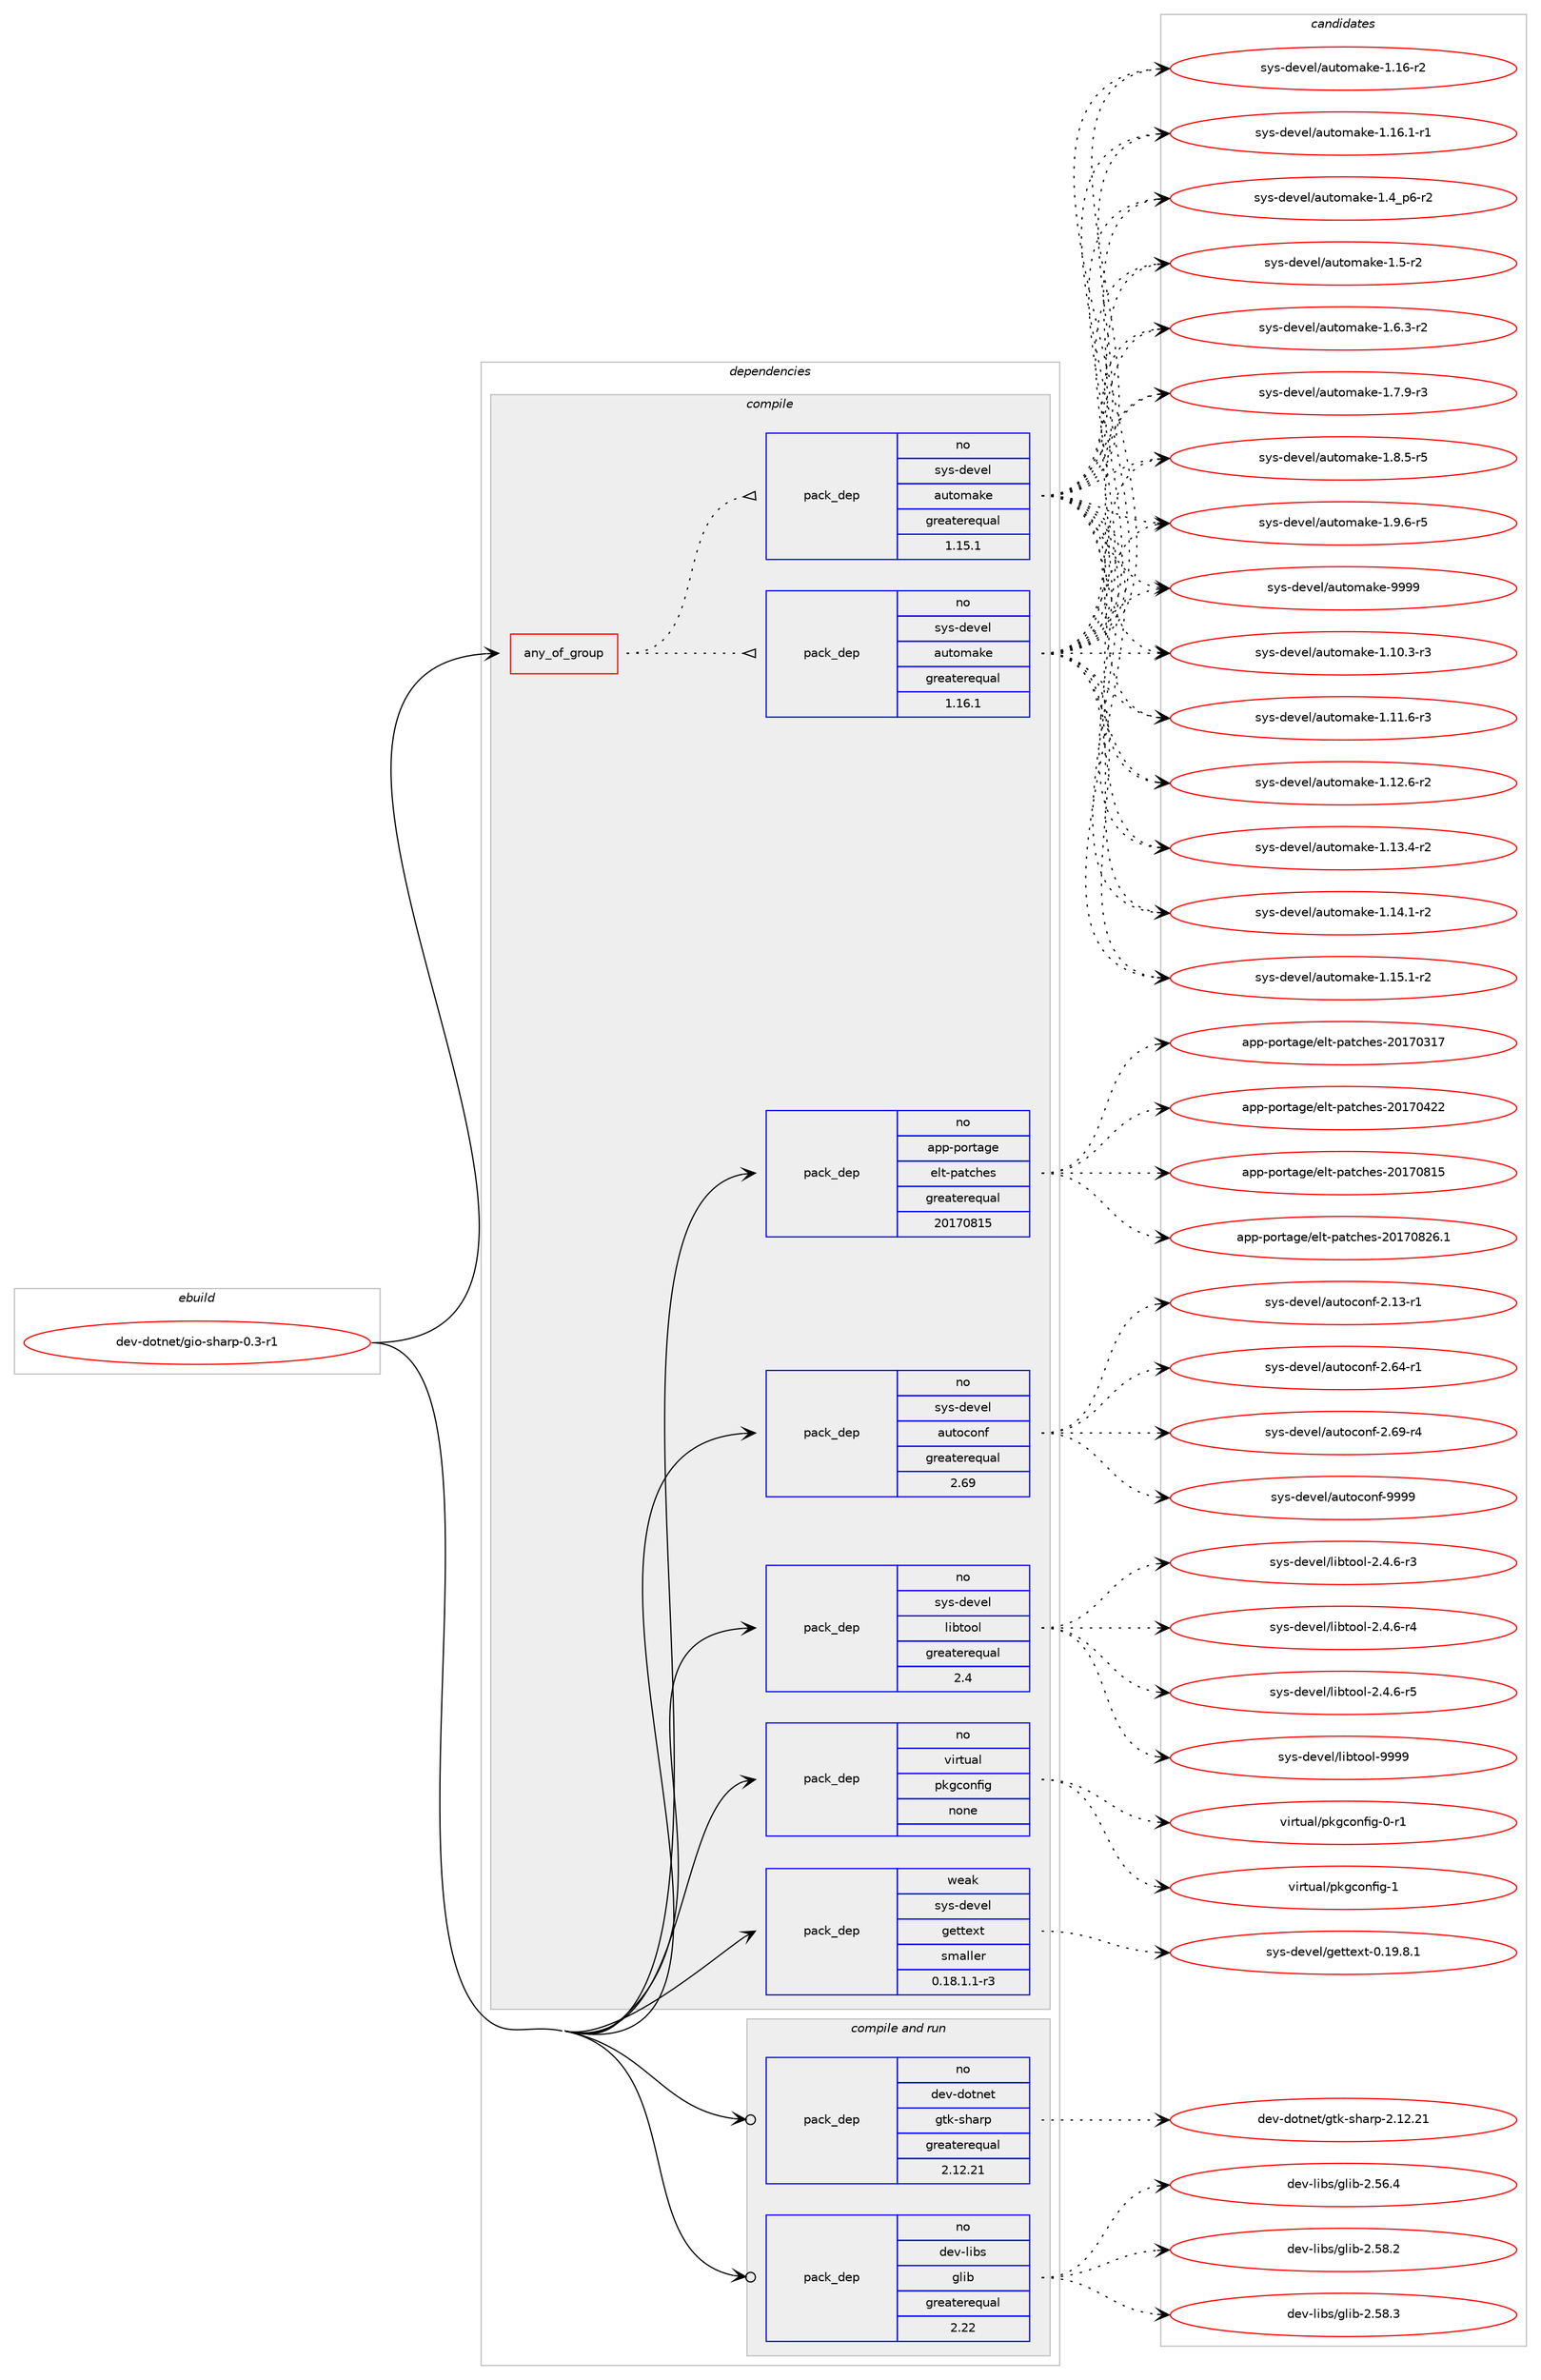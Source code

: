 digraph prolog {

# *************
# Graph options
# *************

newrank=true;
concentrate=true;
compound=true;
graph [rankdir=LR,fontname=Helvetica,fontsize=10,ranksep=1.5];#, ranksep=2.5, nodesep=0.2];
edge  [arrowhead=vee];
node  [fontname=Helvetica,fontsize=10];

# **********
# The ebuild
# **********

subgraph cluster_leftcol {
color=gray;
rank=same;
label=<<i>ebuild</i>>;
id [label="dev-dotnet/gio-sharp-0.3-r1", color=red, width=4, href="../dev-dotnet/gio-sharp-0.3-r1.svg"];
}

# ****************
# The dependencies
# ****************

subgraph cluster_midcol {
color=gray;
label=<<i>dependencies</i>>;
subgraph cluster_compile {
fillcolor="#eeeeee";
style=filled;
label=<<i>compile</i>>;
subgraph any20445 {
dependency1323174 [label=<<TABLE BORDER="0" CELLBORDER="1" CELLSPACING="0" CELLPADDING="4"><TR><TD CELLPADDING="10">any_of_group</TD></TR></TABLE>>, shape=none, color=red];subgraph pack944051 {
dependency1323175 [label=<<TABLE BORDER="0" CELLBORDER="1" CELLSPACING="0" CELLPADDING="4" WIDTH="220"><TR><TD ROWSPAN="6" CELLPADDING="30">pack_dep</TD></TR><TR><TD WIDTH="110">no</TD></TR><TR><TD>sys-devel</TD></TR><TR><TD>automake</TD></TR><TR><TD>greaterequal</TD></TR><TR><TD>1.16.1</TD></TR></TABLE>>, shape=none, color=blue];
}
dependency1323174:e -> dependency1323175:w [weight=20,style="dotted",arrowhead="oinv"];
subgraph pack944052 {
dependency1323176 [label=<<TABLE BORDER="0" CELLBORDER="1" CELLSPACING="0" CELLPADDING="4" WIDTH="220"><TR><TD ROWSPAN="6" CELLPADDING="30">pack_dep</TD></TR><TR><TD WIDTH="110">no</TD></TR><TR><TD>sys-devel</TD></TR><TR><TD>automake</TD></TR><TR><TD>greaterequal</TD></TR><TR><TD>1.15.1</TD></TR></TABLE>>, shape=none, color=blue];
}
dependency1323174:e -> dependency1323176:w [weight=20,style="dotted",arrowhead="oinv"];
}
id:e -> dependency1323174:w [weight=20,style="solid",arrowhead="vee"];
subgraph pack944053 {
dependency1323177 [label=<<TABLE BORDER="0" CELLBORDER="1" CELLSPACING="0" CELLPADDING="4" WIDTH="220"><TR><TD ROWSPAN="6" CELLPADDING="30">pack_dep</TD></TR><TR><TD WIDTH="110">no</TD></TR><TR><TD>app-portage</TD></TR><TR><TD>elt-patches</TD></TR><TR><TD>greaterequal</TD></TR><TR><TD>20170815</TD></TR></TABLE>>, shape=none, color=blue];
}
id:e -> dependency1323177:w [weight=20,style="solid",arrowhead="vee"];
subgraph pack944054 {
dependency1323178 [label=<<TABLE BORDER="0" CELLBORDER="1" CELLSPACING="0" CELLPADDING="4" WIDTH="220"><TR><TD ROWSPAN="6" CELLPADDING="30">pack_dep</TD></TR><TR><TD WIDTH="110">no</TD></TR><TR><TD>sys-devel</TD></TR><TR><TD>autoconf</TD></TR><TR><TD>greaterequal</TD></TR><TR><TD>2.69</TD></TR></TABLE>>, shape=none, color=blue];
}
id:e -> dependency1323178:w [weight=20,style="solid",arrowhead="vee"];
subgraph pack944055 {
dependency1323179 [label=<<TABLE BORDER="0" CELLBORDER="1" CELLSPACING="0" CELLPADDING="4" WIDTH="220"><TR><TD ROWSPAN="6" CELLPADDING="30">pack_dep</TD></TR><TR><TD WIDTH="110">no</TD></TR><TR><TD>sys-devel</TD></TR><TR><TD>libtool</TD></TR><TR><TD>greaterequal</TD></TR><TR><TD>2.4</TD></TR></TABLE>>, shape=none, color=blue];
}
id:e -> dependency1323179:w [weight=20,style="solid",arrowhead="vee"];
subgraph pack944056 {
dependency1323180 [label=<<TABLE BORDER="0" CELLBORDER="1" CELLSPACING="0" CELLPADDING="4" WIDTH="220"><TR><TD ROWSPAN="6" CELLPADDING="30">pack_dep</TD></TR><TR><TD WIDTH="110">no</TD></TR><TR><TD>virtual</TD></TR><TR><TD>pkgconfig</TD></TR><TR><TD>none</TD></TR><TR><TD></TD></TR></TABLE>>, shape=none, color=blue];
}
id:e -> dependency1323180:w [weight=20,style="solid",arrowhead="vee"];
subgraph pack944057 {
dependency1323181 [label=<<TABLE BORDER="0" CELLBORDER="1" CELLSPACING="0" CELLPADDING="4" WIDTH="220"><TR><TD ROWSPAN="6" CELLPADDING="30">pack_dep</TD></TR><TR><TD WIDTH="110">weak</TD></TR><TR><TD>sys-devel</TD></TR><TR><TD>gettext</TD></TR><TR><TD>smaller</TD></TR><TR><TD>0.18.1.1-r3</TD></TR></TABLE>>, shape=none, color=blue];
}
id:e -> dependency1323181:w [weight=20,style="solid",arrowhead="vee"];
}
subgraph cluster_compileandrun {
fillcolor="#eeeeee";
style=filled;
label=<<i>compile and run</i>>;
subgraph pack944058 {
dependency1323182 [label=<<TABLE BORDER="0" CELLBORDER="1" CELLSPACING="0" CELLPADDING="4" WIDTH="220"><TR><TD ROWSPAN="6" CELLPADDING="30">pack_dep</TD></TR><TR><TD WIDTH="110">no</TD></TR><TR><TD>dev-dotnet</TD></TR><TR><TD>gtk-sharp</TD></TR><TR><TD>greaterequal</TD></TR><TR><TD>2.12.21</TD></TR></TABLE>>, shape=none, color=blue];
}
id:e -> dependency1323182:w [weight=20,style="solid",arrowhead="odotvee"];
subgraph pack944059 {
dependency1323183 [label=<<TABLE BORDER="0" CELLBORDER="1" CELLSPACING="0" CELLPADDING="4" WIDTH="220"><TR><TD ROWSPAN="6" CELLPADDING="30">pack_dep</TD></TR><TR><TD WIDTH="110">no</TD></TR><TR><TD>dev-libs</TD></TR><TR><TD>glib</TD></TR><TR><TD>greaterequal</TD></TR><TR><TD>2.22</TD></TR></TABLE>>, shape=none, color=blue];
}
id:e -> dependency1323183:w [weight=20,style="solid",arrowhead="odotvee"];
}
subgraph cluster_run {
fillcolor="#eeeeee";
style=filled;
label=<<i>run</i>>;
}
}

# **************
# The candidates
# **************

subgraph cluster_choices {
rank=same;
color=gray;
label=<<i>candidates</i>>;

subgraph choice944051 {
color=black;
nodesep=1;
choice11512111545100101118101108479711711611110997107101454946494846514511451 [label="sys-devel/automake-1.10.3-r3", color=red, width=4,href="../sys-devel/automake-1.10.3-r3.svg"];
choice11512111545100101118101108479711711611110997107101454946494946544511451 [label="sys-devel/automake-1.11.6-r3", color=red, width=4,href="../sys-devel/automake-1.11.6-r3.svg"];
choice11512111545100101118101108479711711611110997107101454946495046544511450 [label="sys-devel/automake-1.12.6-r2", color=red, width=4,href="../sys-devel/automake-1.12.6-r2.svg"];
choice11512111545100101118101108479711711611110997107101454946495146524511450 [label="sys-devel/automake-1.13.4-r2", color=red, width=4,href="../sys-devel/automake-1.13.4-r2.svg"];
choice11512111545100101118101108479711711611110997107101454946495246494511450 [label="sys-devel/automake-1.14.1-r2", color=red, width=4,href="../sys-devel/automake-1.14.1-r2.svg"];
choice11512111545100101118101108479711711611110997107101454946495346494511450 [label="sys-devel/automake-1.15.1-r2", color=red, width=4,href="../sys-devel/automake-1.15.1-r2.svg"];
choice1151211154510010111810110847971171161111099710710145494649544511450 [label="sys-devel/automake-1.16-r2", color=red, width=4,href="../sys-devel/automake-1.16-r2.svg"];
choice11512111545100101118101108479711711611110997107101454946495446494511449 [label="sys-devel/automake-1.16.1-r1", color=red, width=4,href="../sys-devel/automake-1.16.1-r1.svg"];
choice115121115451001011181011084797117116111109971071014549465295112544511450 [label="sys-devel/automake-1.4_p6-r2", color=red, width=4,href="../sys-devel/automake-1.4_p6-r2.svg"];
choice11512111545100101118101108479711711611110997107101454946534511450 [label="sys-devel/automake-1.5-r2", color=red, width=4,href="../sys-devel/automake-1.5-r2.svg"];
choice115121115451001011181011084797117116111109971071014549465446514511450 [label="sys-devel/automake-1.6.3-r2", color=red, width=4,href="../sys-devel/automake-1.6.3-r2.svg"];
choice115121115451001011181011084797117116111109971071014549465546574511451 [label="sys-devel/automake-1.7.9-r3", color=red, width=4,href="../sys-devel/automake-1.7.9-r3.svg"];
choice115121115451001011181011084797117116111109971071014549465646534511453 [label="sys-devel/automake-1.8.5-r5", color=red, width=4,href="../sys-devel/automake-1.8.5-r5.svg"];
choice115121115451001011181011084797117116111109971071014549465746544511453 [label="sys-devel/automake-1.9.6-r5", color=red, width=4,href="../sys-devel/automake-1.9.6-r5.svg"];
choice115121115451001011181011084797117116111109971071014557575757 [label="sys-devel/automake-9999", color=red, width=4,href="../sys-devel/automake-9999.svg"];
dependency1323175:e -> choice11512111545100101118101108479711711611110997107101454946494846514511451:w [style=dotted,weight="100"];
dependency1323175:e -> choice11512111545100101118101108479711711611110997107101454946494946544511451:w [style=dotted,weight="100"];
dependency1323175:e -> choice11512111545100101118101108479711711611110997107101454946495046544511450:w [style=dotted,weight="100"];
dependency1323175:e -> choice11512111545100101118101108479711711611110997107101454946495146524511450:w [style=dotted,weight="100"];
dependency1323175:e -> choice11512111545100101118101108479711711611110997107101454946495246494511450:w [style=dotted,weight="100"];
dependency1323175:e -> choice11512111545100101118101108479711711611110997107101454946495346494511450:w [style=dotted,weight="100"];
dependency1323175:e -> choice1151211154510010111810110847971171161111099710710145494649544511450:w [style=dotted,weight="100"];
dependency1323175:e -> choice11512111545100101118101108479711711611110997107101454946495446494511449:w [style=dotted,weight="100"];
dependency1323175:e -> choice115121115451001011181011084797117116111109971071014549465295112544511450:w [style=dotted,weight="100"];
dependency1323175:e -> choice11512111545100101118101108479711711611110997107101454946534511450:w [style=dotted,weight="100"];
dependency1323175:e -> choice115121115451001011181011084797117116111109971071014549465446514511450:w [style=dotted,weight="100"];
dependency1323175:e -> choice115121115451001011181011084797117116111109971071014549465546574511451:w [style=dotted,weight="100"];
dependency1323175:e -> choice115121115451001011181011084797117116111109971071014549465646534511453:w [style=dotted,weight="100"];
dependency1323175:e -> choice115121115451001011181011084797117116111109971071014549465746544511453:w [style=dotted,weight="100"];
dependency1323175:e -> choice115121115451001011181011084797117116111109971071014557575757:w [style=dotted,weight="100"];
}
subgraph choice944052 {
color=black;
nodesep=1;
choice11512111545100101118101108479711711611110997107101454946494846514511451 [label="sys-devel/automake-1.10.3-r3", color=red, width=4,href="../sys-devel/automake-1.10.3-r3.svg"];
choice11512111545100101118101108479711711611110997107101454946494946544511451 [label="sys-devel/automake-1.11.6-r3", color=red, width=4,href="../sys-devel/automake-1.11.6-r3.svg"];
choice11512111545100101118101108479711711611110997107101454946495046544511450 [label="sys-devel/automake-1.12.6-r2", color=red, width=4,href="../sys-devel/automake-1.12.6-r2.svg"];
choice11512111545100101118101108479711711611110997107101454946495146524511450 [label="sys-devel/automake-1.13.4-r2", color=red, width=4,href="../sys-devel/automake-1.13.4-r2.svg"];
choice11512111545100101118101108479711711611110997107101454946495246494511450 [label="sys-devel/automake-1.14.1-r2", color=red, width=4,href="../sys-devel/automake-1.14.1-r2.svg"];
choice11512111545100101118101108479711711611110997107101454946495346494511450 [label="sys-devel/automake-1.15.1-r2", color=red, width=4,href="../sys-devel/automake-1.15.1-r2.svg"];
choice1151211154510010111810110847971171161111099710710145494649544511450 [label="sys-devel/automake-1.16-r2", color=red, width=4,href="../sys-devel/automake-1.16-r2.svg"];
choice11512111545100101118101108479711711611110997107101454946495446494511449 [label="sys-devel/automake-1.16.1-r1", color=red, width=4,href="../sys-devel/automake-1.16.1-r1.svg"];
choice115121115451001011181011084797117116111109971071014549465295112544511450 [label="sys-devel/automake-1.4_p6-r2", color=red, width=4,href="../sys-devel/automake-1.4_p6-r2.svg"];
choice11512111545100101118101108479711711611110997107101454946534511450 [label="sys-devel/automake-1.5-r2", color=red, width=4,href="../sys-devel/automake-1.5-r2.svg"];
choice115121115451001011181011084797117116111109971071014549465446514511450 [label="sys-devel/automake-1.6.3-r2", color=red, width=4,href="../sys-devel/automake-1.6.3-r2.svg"];
choice115121115451001011181011084797117116111109971071014549465546574511451 [label="sys-devel/automake-1.7.9-r3", color=red, width=4,href="../sys-devel/automake-1.7.9-r3.svg"];
choice115121115451001011181011084797117116111109971071014549465646534511453 [label="sys-devel/automake-1.8.5-r5", color=red, width=4,href="../sys-devel/automake-1.8.5-r5.svg"];
choice115121115451001011181011084797117116111109971071014549465746544511453 [label="sys-devel/automake-1.9.6-r5", color=red, width=4,href="../sys-devel/automake-1.9.6-r5.svg"];
choice115121115451001011181011084797117116111109971071014557575757 [label="sys-devel/automake-9999", color=red, width=4,href="../sys-devel/automake-9999.svg"];
dependency1323176:e -> choice11512111545100101118101108479711711611110997107101454946494846514511451:w [style=dotted,weight="100"];
dependency1323176:e -> choice11512111545100101118101108479711711611110997107101454946494946544511451:w [style=dotted,weight="100"];
dependency1323176:e -> choice11512111545100101118101108479711711611110997107101454946495046544511450:w [style=dotted,weight="100"];
dependency1323176:e -> choice11512111545100101118101108479711711611110997107101454946495146524511450:w [style=dotted,weight="100"];
dependency1323176:e -> choice11512111545100101118101108479711711611110997107101454946495246494511450:w [style=dotted,weight="100"];
dependency1323176:e -> choice11512111545100101118101108479711711611110997107101454946495346494511450:w [style=dotted,weight="100"];
dependency1323176:e -> choice1151211154510010111810110847971171161111099710710145494649544511450:w [style=dotted,weight="100"];
dependency1323176:e -> choice11512111545100101118101108479711711611110997107101454946495446494511449:w [style=dotted,weight="100"];
dependency1323176:e -> choice115121115451001011181011084797117116111109971071014549465295112544511450:w [style=dotted,weight="100"];
dependency1323176:e -> choice11512111545100101118101108479711711611110997107101454946534511450:w [style=dotted,weight="100"];
dependency1323176:e -> choice115121115451001011181011084797117116111109971071014549465446514511450:w [style=dotted,weight="100"];
dependency1323176:e -> choice115121115451001011181011084797117116111109971071014549465546574511451:w [style=dotted,weight="100"];
dependency1323176:e -> choice115121115451001011181011084797117116111109971071014549465646534511453:w [style=dotted,weight="100"];
dependency1323176:e -> choice115121115451001011181011084797117116111109971071014549465746544511453:w [style=dotted,weight="100"];
dependency1323176:e -> choice115121115451001011181011084797117116111109971071014557575757:w [style=dotted,weight="100"];
}
subgraph choice944053 {
color=black;
nodesep=1;
choice97112112451121111141169710310147101108116451129711699104101115455048495548514955 [label="app-portage/elt-patches-20170317", color=red, width=4,href="../app-portage/elt-patches-20170317.svg"];
choice97112112451121111141169710310147101108116451129711699104101115455048495548525050 [label="app-portage/elt-patches-20170422", color=red, width=4,href="../app-portage/elt-patches-20170422.svg"];
choice97112112451121111141169710310147101108116451129711699104101115455048495548564953 [label="app-portage/elt-patches-20170815", color=red, width=4,href="../app-portage/elt-patches-20170815.svg"];
choice971121124511211111411697103101471011081164511297116991041011154550484955485650544649 [label="app-portage/elt-patches-20170826.1", color=red, width=4,href="../app-portage/elt-patches-20170826.1.svg"];
dependency1323177:e -> choice97112112451121111141169710310147101108116451129711699104101115455048495548514955:w [style=dotted,weight="100"];
dependency1323177:e -> choice97112112451121111141169710310147101108116451129711699104101115455048495548525050:w [style=dotted,weight="100"];
dependency1323177:e -> choice97112112451121111141169710310147101108116451129711699104101115455048495548564953:w [style=dotted,weight="100"];
dependency1323177:e -> choice971121124511211111411697103101471011081164511297116991041011154550484955485650544649:w [style=dotted,weight="100"];
}
subgraph choice944054 {
color=black;
nodesep=1;
choice1151211154510010111810110847971171161119911111010245504649514511449 [label="sys-devel/autoconf-2.13-r1", color=red, width=4,href="../sys-devel/autoconf-2.13-r1.svg"];
choice1151211154510010111810110847971171161119911111010245504654524511449 [label="sys-devel/autoconf-2.64-r1", color=red, width=4,href="../sys-devel/autoconf-2.64-r1.svg"];
choice1151211154510010111810110847971171161119911111010245504654574511452 [label="sys-devel/autoconf-2.69-r4", color=red, width=4,href="../sys-devel/autoconf-2.69-r4.svg"];
choice115121115451001011181011084797117116111991111101024557575757 [label="sys-devel/autoconf-9999", color=red, width=4,href="../sys-devel/autoconf-9999.svg"];
dependency1323178:e -> choice1151211154510010111810110847971171161119911111010245504649514511449:w [style=dotted,weight="100"];
dependency1323178:e -> choice1151211154510010111810110847971171161119911111010245504654524511449:w [style=dotted,weight="100"];
dependency1323178:e -> choice1151211154510010111810110847971171161119911111010245504654574511452:w [style=dotted,weight="100"];
dependency1323178:e -> choice115121115451001011181011084797117116111991111101024557575757:w [style=dotted,weight="100"];
}
subgraph choice944055 {
color=black;
nodesep=1;
choice1151211154510010111810110847108105981161111111084550465246544511451 [label="sys-devel/libtool-2.4.6-r3", color=red, width=4,href="../sys-devel/libtool-2.4.6-r3.svg"];
choice1151211154510010111810110847108105981161111111084550465246544511452 [label="sys-devel/libtool-2.4.6-r4", color=red, width=4,href="../sys-devel/libtool-2.4.6-r4.svg"];
choice1151211154510010111810110847108105981161111111084550465246544511453 [label="sys-devel/libtool-2.4.6-r5", color=red, width=4,href="../sys-devel/libtool-2.4.6-r5.svg"];
choice1151211154510010111810110847108105981161111111084557575757 [label="sys-devel/libtool-9999", color=red, width=4,href="../sys-devel/libtool-9999.svg"];
dependency1323179:e -> choice1151211154510010111810110847108105981161111111084550465246544511451:w [style=dotted,weight="100"];
dependency1323179:e -> choice1151211154510010111810110847108105981161111111084550465246544511452:w [style=dotted,weight="100"];
dependency1323179:e -> choice1151211154510010111810110847108105981161111111084550465246544511453:w [style=dotted,weight="100"];
dependency1323179:e -> choice1151211154510010111810110847108105981161111111084557575757:w [style=dotted,weight="100"];
}
subgraph choice944056 {
color=black;
nodesep=1;
choice11810511411611797108471121071039911111010210510345484511449 [label="virtual/pkgconfig-0-r1", color=red, width=4,href="../virtual/pkgconfig-0-r1.svg"];
choice1181051141161179710847112107103991111101021051034549 [label="virtual/pkgconfig-1", color=red, width=4,href="../virtual/pkgconfig-1.svg"];
dependency1323180:e -> choice11810511411611797108471121071039911111010210510345484511449:w [style=dotted,weight="100"];
dependency1323180:e -> choice1181051141161179710847112107103991111101021051034549:w [style=dotted,weight="100"];
}
subgraph choice944057 {
color=black;
nodesep=1;
choice1151211154510010111810110847103101116116101120116454846495746564649 [label="sys-devel/gettext-0.19.8.1", color=red, width=4,href="../sys-devel/gettext-0.19.8.1.svg"];
dependency1323181:e -> choice1151211154510010111810110847103101116116101120116454846495746564649:w [style=dotted,weight="100"];
}
subgraph choice944058 {
color=black;
nodesep=1;
choice100101118451001111161101011164710311610745115104971141124550464950465049 [label="dev-dotnet/gtk-sharp-2.12.21", color=red, width=4,href="../dev-dotnet/gtk-sharp-2.12.21.svg"];
dependency1323182:e -> choice100101118451001111161101011164710311610745115104971141124550464950465049:w [style=dotted,weight="100"];
}
subgraph choice944059 {
color=black;
nodesep=1;
choice1001011184510810598115471031081059845504653544652 [label="dev-libs/glib-2.56.4", color=red, width=4,href="../dev-libs/glib-2.56.4.svg"];
choice1001011184510810598115471031081059845504653564650 [label="dev-libs/glib-2.58.2", color=red, width=4,href="../dev-libs/glib-2.58.2.svg"];
choice1001011184510810598115471031081059845504653564651 [label="dev-libs/glib-2.58.3", color=red, width=4,href="../dev-libs/glib-2.58.3.svg"];
dependency1323183:e -> choice1001011184510810598115471031081059845504653544652:w [style=dotted,weight="100"];
dependency1323183:e -> choice1001011184510810598115471031081059845504653564650:w [style=dotted,weight="100"];
dependency1323183:e -> choice1001011184510810598115471031081059845504653564651:w [style=dotted,weight="100"];
}
}

}
